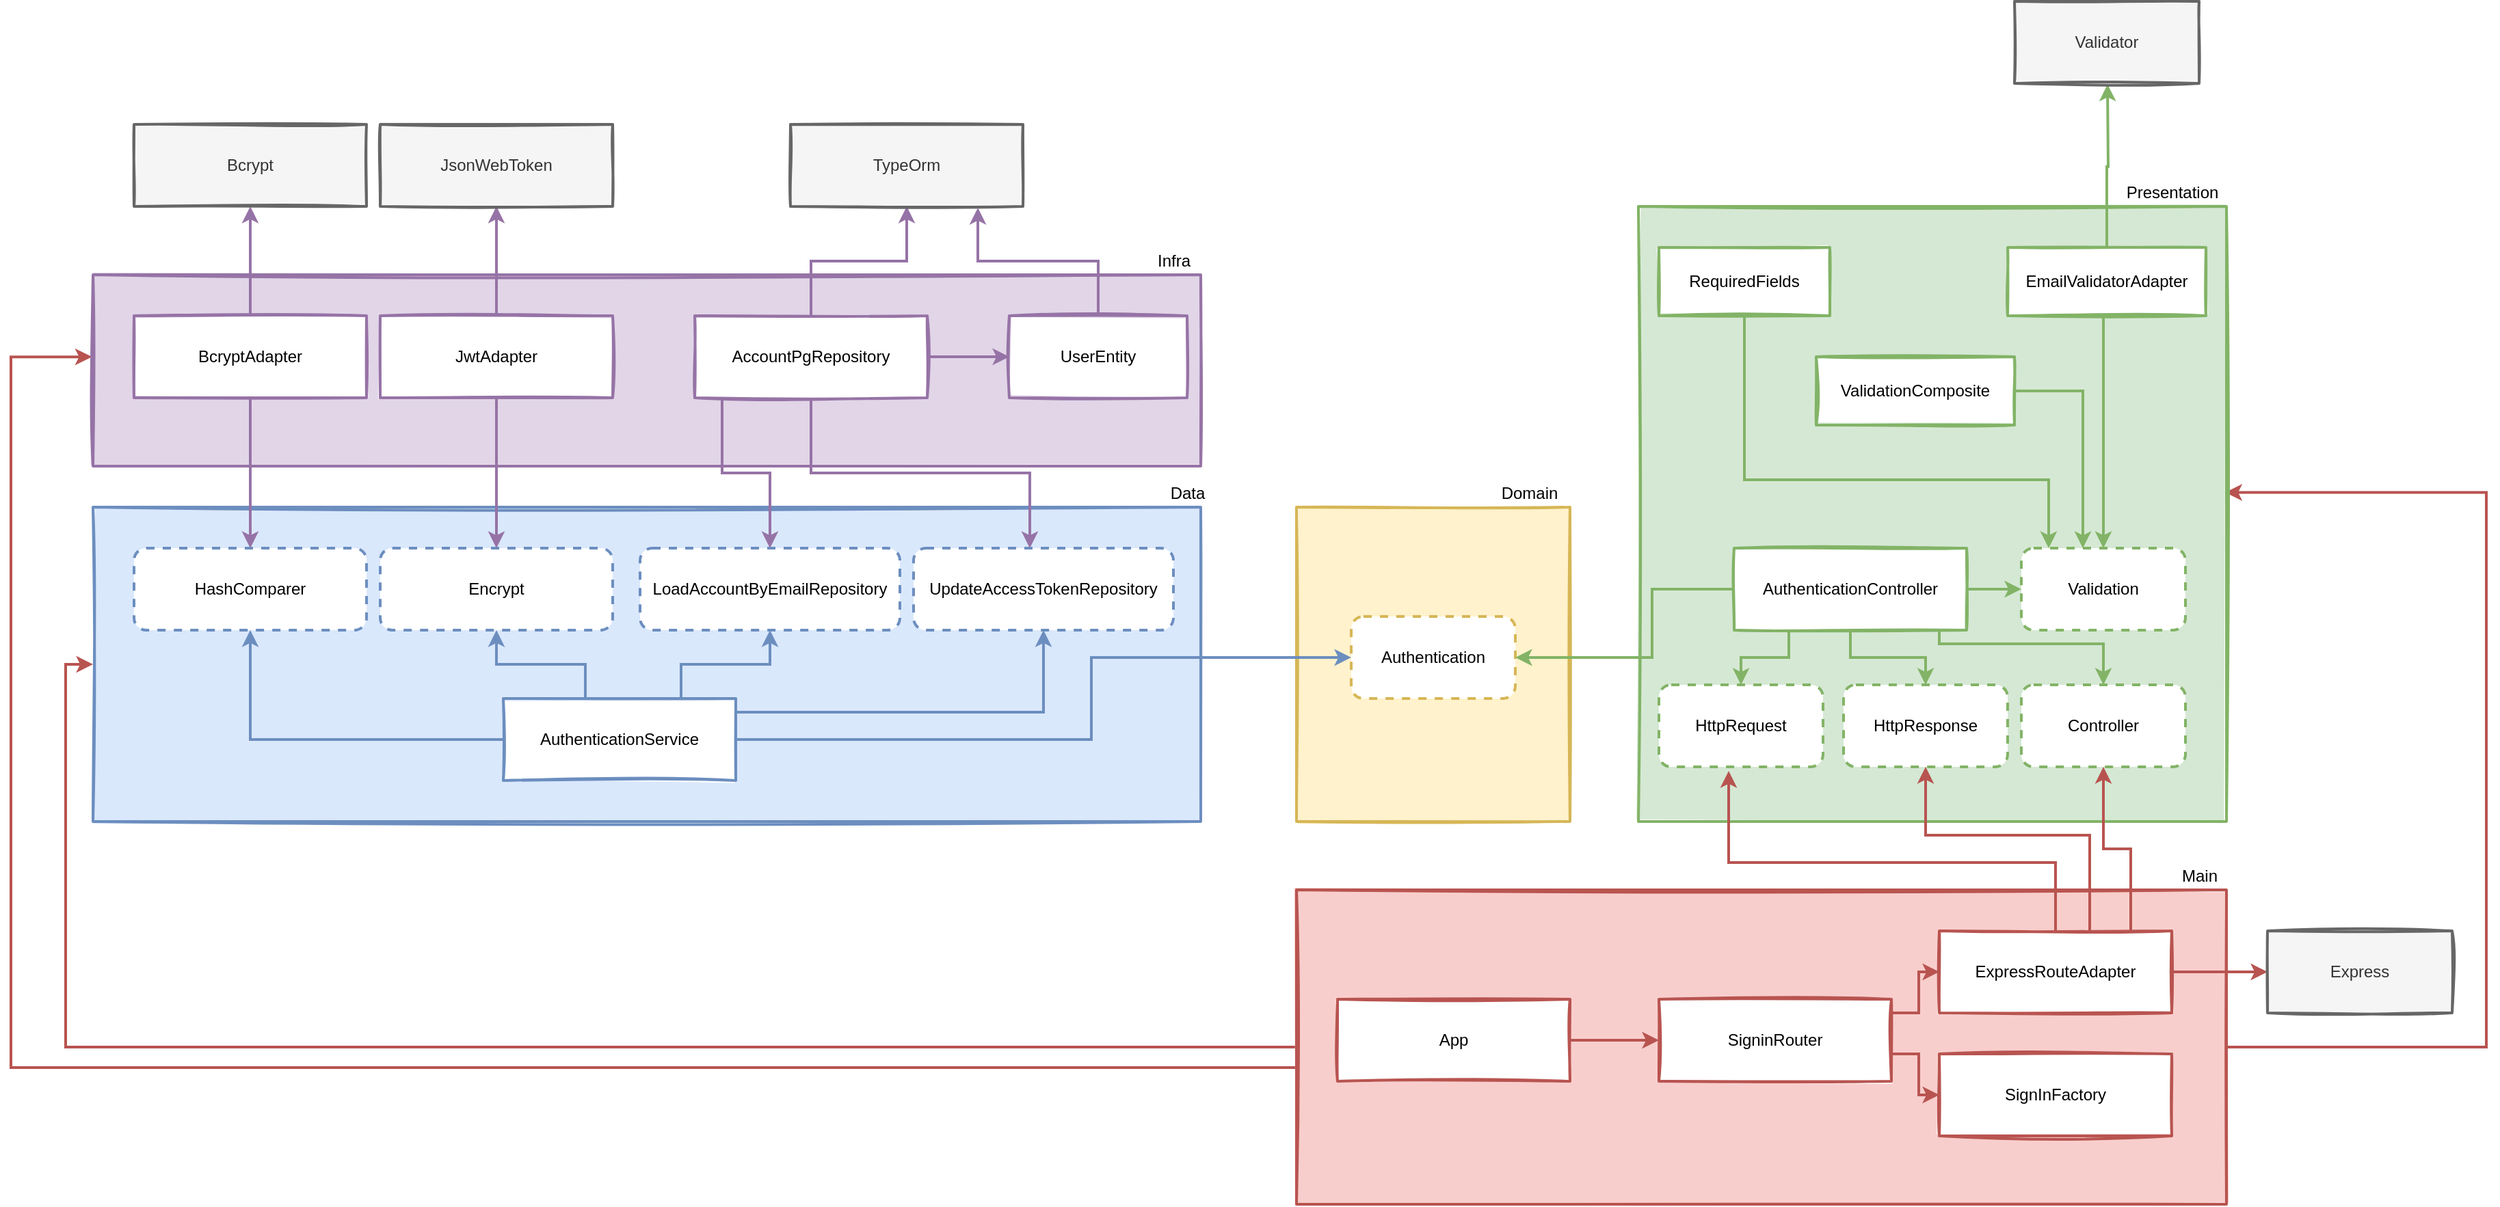 <mxfile version="12.2.4" pages="1"><diagram id="0gVaaJ1LsQKX9ywpsDqI" name="Page-1"><mxGraphModel dx="2417" dy="1859" grid="1" gridSize="10" guides="1" tooltips="1" connect="1" arrows="1" fold="1" page="1" pageScale="1" pageWidth="827" pageHeight="1169" math="0" shadow="0"><root><mxCell id="0"/><mxCell id="1" parent="0"/><mxCell id="267" style="edgeStyle=orthogonalEdgeStyle;rounded=0;orthogonalLoop=1;jettySize=auto;html=1;entryX=0;entryY=0.5;entryDx=0;entryDy=0;strokeColor=#b85450;strokeWidth=2;fillColor=#f8cecc;" edge="1" parent="1" source="270" target="300"><mxGeometry relative="1" as="geometry"/></mxCell><mxCell id="268" style="edgeStyle=orthogonalEdgeStyle;rounded=0;orthogonalLoop=1;jettySize=auto;html=1;entryX=-0.001;entryY=0.429;entryDx=0;entryDy=0;entryPerimeter=0;strokeColor=#b85450;strokeWidth=2;fillColor=#f8cecc;" edge="1" parent="1" source="270" target="312"><mxGeometry relative="1" as="geometry"><Array as="points"><mxPoint x="-940" y="640"/><mxPoint x="-940" y="120"/></Array></mxGeometry></mxCell><mxCell id="269" style="edgeStyle=orthogonalEdgeStyle;rounded=0;orthogonalLoop=1;jettySize=auto;html=1;entryX=0.998;entryY=0.465;entryDx=0;entryDy=0;entryPerimeter=0;strokeColor=#b85450;strokeWidth=2;fillColor=#f8cecc;" edge="1" parent="1" source="270" target="280"><mxGeometry relative="1" as="geometry"><Array as="points"><mxPoint x="870" y="625"/><mxPoint x="870" y="220"/></Array></mxGeometry></mxCell><mxCell id="270" value="" style="rounded=0;whiteSpace=wrap;html=1;strokeColor=#b85450;sketch=1;strokeWidth=2;fillStyle=solid;fillColor=#f8cecc;" vertex="1" parent="1"><mxGeometry y="510" width="680" height="230" as="geometry"/></mxCell><mxCell id="271" style="edgeStyle=orthogonalEdgeStyle;rounded=0;orthogonalLoop=1;jettySize=auto;html=1;entryX=0;entryY=0.5;entryDx=0;entryDy=0;strokeColor=#b85450;strokeWidth=2;fillColor=#f8cecc;" edge="1" parent="1" source="272" target="328"><mxGeometry relative="1" as="geometry"/></mxCell><mxCell id="272" value="ExpressRouteAdapter" style="rounded=0;whiteSpace=wrap;html=1;sketch=1;strokeWidth=2;strokeColor=#b85450;fillColor=#FFFFFF;" vertex="1" parent="1"><mxGeometry x="470" y="540" width="170" height="60" as="geometry"/></mxCell><mxCell id="273" value="SignInFactory" style="rounded=0;whiteSpace=wrap;html=1;sketch=1;strokeWidth=2;strokeColor=#b85450;fillColor=#FFFFFF;" vertex="1" parent="1"><mxGeometry x="470" y="630" width="170" height="60" as="geometry"/></mxCell><mxCell id="274" style="edgeStyle=orthogonalEdgeStyle;rounded=0;orthogonalLoop=1;jettySize=auto;html=1;entryX=0;entryY=0.5;entryDx=0;entryDy=0;fillColor=#f8cecc;strokeColor=#b85450;strokeWidth=2;" edge="1" parent="1" source="276" target="272"><mxGeometry relative="1" as="geometry"><Array as="points"><mxPoint x="455" y="600"/><mxPoint x="455" y="570"/></Array></mxGeometry></mxCell><mxCell id="275" style="edgeStyle=orthogonalEdgeStyle;rounded=0;orthogonalLoop=1;jettySize=auto;html=1;entryX=0;entryY=0.5;entryDx=0;entryDy=0;strokeWidth=2;fillColor=#f8cecc;strokeColor=#b85450;" edge="1" parent="1" source="276" target="273"><mxGeometry relative="1" as="geometry"><Array as="points"><mxPoint x="455" y="630"/><mxPoint x="455" y="660"/></Array></mxGeometry></mxCell><mxCell id="276" value="SigninRouter" style="rounded=0;whiteSpace=wrap;html=1;sketch=1;strokeWidth=2;strokeColor=#b85450;fillColor=#FFFFFF;" vertex="1" parent="1"><mxGeometry x="265" y="590" width="170" height="60" as="geometry"/></mxCell><mxCell id="277" style="edgeStyle=orthogonalEdgeStyle;rounded=0;orthogonalLoop=1;jettySize=auto;html=1;entryX=0;entryY=0.5;entryDx=0;entryDy=0;strokeWidth=2;fillColor=#f8cecc;strokeColor=#b85450;" edge="1" parent="1" source="278" target="276"><mxGeometry relative="1" as="geometry"/></mxCell><mxCell id="278" value="App" style="rounded=0;whiteSpace=wrap;html=1;sketch=1;strokeWidth=2;strokeColor=#b85450;fillColor=#FFFFFF;" vertex="1" parent="1"><mxGeometry x="30" y="590" width="170" height="60" as="geometry"/></mxCell><mxCell id="279" value="Main" style="text;html=1;align=center;verticalAlign=middle;resizable=0;points=[];autosize=1;" vertex="1" parent="1"><mxGeometry x="640" y="490" width="40" height="20" as="geometry"/></mxCell><mxCell id="280" value="" style="rounded=0;whiteSpace=wrap;html=1;fillColor=#d5e8d4;strokeColor=#82b366;sketch=1;strokeWidth=2;fillStyle=solid;" vertex="1" parent="1"><mxGeometry x="250" y="10" width="430" height="450" as="geometry"/></mxCell><mxCell id="281" value="HttpResponse" style="rounded=1;whiteSpace=wrap;html=1;sketch=0;strokeWidth=2;strokeColor=#82b366;fillColor=#FFFFFF;dashed=1;" vertex="1" parent="1"><mxGeometry x="400" y="360" width="120" height="60" as="geometry"/></mxCell><mxCell id="282" value="HttpRequest" style="rounded=1;whiteSpace=wrap;html=1;sketch=0;strokeWidth=2;strokeColor=#82b366;fillColor=#FFFFFF;dashed=1;" vertex="1" parent="1"><mxGeometry x="265" y="360" width="120" height="60" as="geometry"/></mxCell><mxCell id="283" style="edgeStyle=orthogonalEdgeStyle;rounded=0;orthogonalLoop=1;jettySize=auto;html=1;strokeWidth=2;fillColor=#f8cecc;strokeColor=#b85450;" edge="1" parent="1" source="272" target="287"><mxGeometry relative="1" as="geometry"><Array as="points"><mxPoint x="610" y="480"/><mxPoint x="590" y="480"/></Array></mxGeometry></mxCell><mxCell id="284" style="edgeStyle=orthogonalEdgeStyle;rounded=0;orthogonalLoop=1;jettySize=auto;html=1;strokeWidth=2;fillColor=#f8cecc;strokeColor=#b85450;" edge="1" parent="1" source="272" target="281"><mxGeometry relative="1" as="geometry"><Array as="points"><mxPoint x="580" y="470"/><mxPoint x="460" y="470"/></Array></mxGeometry></mxCell><mxCell id="285" style="edgeStyle=orthogonalEdgeStyle;rounded=0;orthogonalLoop=1;jettySize=auto;html=1;entryX=0.425;entryY=1.05;entryDx=0;entryDy=0;entryPerimeter=0;strokeWidth=2;fillColor=#f8cecc;strokeColor=#b85450;" edge="1" parent="1" source="272" target="282"><mxGeometry relative="1" as="geometry"><Array as="points"><mxPoint x="555" y="490"/><mxPoint x="316" y="490"/></Array></mxGeometry></mxCell><mxCell id="286" value="Validation" style="rounded=1;whiteSpace=wrap;html=1;sketch=0;strokeWidth=2;strokeColor=#82b366;fillColor=#FFFFFF;dashed=1;" vertex="1" parent="1"><mxGeometry x="530" y="260" width="120" height="60" as="geometry"/></mxCell><mxCell id="287" value="Controller" style="rounded=1;whiteSpace=wrap;html=1;sketch=0;strokeWidth=2;strokeColor=#82b366;dashed=1;fillColor=#FFFFFF;" vertex="1" parent="1"><mxGeometry x="530" y="360" width="120" height="60" as="geometry"/></mxCell><mxCell id="288" style="edgeStyle=orthogonalEdgeStyle;rounded=0;orthogonalLoop=1;jettySize=auto;html=1;strokeWidth=2;fillColor=#d5e8d4;strokeColor=#82b366;" edge="1" parent="1" source="292" target="282"><mxGeometry relative="1" as="geometry"><Array as="points"><mxPoint x="360" y="340"/><mxPoint x="325" y="340"/></Array></mxGeometry></mxCell><mxCell id="289" style="edgeStyle=orthogonalEdgeStyle;rounded=0;orthogonalLoop=1;jettySize=auto;html=1;strokeWidth=2;fillColor=#d5e8d4;strokeColor=#82b366;" edge="1" parent="1" source="292" target="281"><mxGeometry relative="1" as="geometry"/></mxCell><mxCell id="290" style="edgeStyle=orthogonalEdgeStyle;rounded=0;orthogonalLoop=1;jettySize=auto;html=1;entryX=0.5;entryY=0;entryDx=0;entryDy=0;strokeWidth=2;fillColor=#d5e8d4;strokeColor=#82b366;" edge="1" parent="1" source="292" target="287"><mxGeometry relative="1" as="geometry"><Array as="points"><mxPoint x="470" y="330"/><mxPoint x="590" y="330"/></Array></mxGeometry></mxCell><mxCell id="291" style="edgeStyle=orthogonalEdgeStyle;rounded=0;orthogonalLoop=1;jettySize=auto;html=1;entryX=0;entryY=0.5;entryDx=0;entryDy=0;strokeWidth=2;fillColor=#d5e8d4;strokeColor=#82b366;" edge="1" parent="1" source="292" target="286"><mxGeometry relative="1" as="geometry"/></mxCell><mxCell id="292" value="AuthenticationController" style="rounded=0;whiteSpace=wrap;html=1;sketch=1;strokeWidth=2;strokeColor=#82b366;fillColor=#FFFFFF;" vertex="1" parent="1"><mxGeometry x="320" y="260" width="170" height="60" as="geometry"/></mxCell><mxCell id="293" value="" style="rounded=0;whiteSpace=wrap;html=1;fillColor=#fff2cc;strokeColor=#d6b656;sketch=1;strokeWidth=2;fillStyle=solid;" vertex="1" parent="1"><mxGeometry y="230" width="200" height="230" as="geometry"/></mxCell><mxCell id="294" value="Presentation" style="text;html=1;align=center;verticalAlign=middle;resizable=0;points=[];autosize=1;" vertex="1" parent="1"><mxGeometry x="600" y="-10" width="80" height="20" as="geometry"/></mxCell><mxCell id="295" value="Authentication" style="rounded=1;whiteSpace=wrap;html=1;sketch=0;strokeWidth=2;strokeColor=#d6b656;dashed=1;fillColor=#FFFFFF;" vertex="1" parent="1"><mxGeometry x="40" y="310" width="120" height="60" as="geometry"/></mxCell><mxCell id="296" style="edgeStyle=orthogonalEdgeStyle;rounded=0;orthogonalLoop=1;jettySize=auto;html=1;entryX=1;entryY=0.5;entryDx=0;entryDy=0;strokeWidth=2;fillColor=#d5e8d4;strokeColor=#82b366;" edge="1" parent="1" source="292" target="295"><mxGeometry relative="1" as="geometry"><Array as="points"><mxPoint x="260" y="290"/><mxPoint x="260" y="340"/></Array></mxGeometry></mxCell><mxCell id="297" value="Domain" style="text;html=1;align=center;verticalAlign=middle;resizable=0;points=[];autosize=1;" vertex="1" parent="1"><mxGeometry x="140" y="210" width="60" height="20" as="geometry"/></mxCell><mxCell id="298" style="edgeStyle=orthogonalEdgeStyle;rounded=0;orthogonalLoop=1;jettySize=auto;html=1;entryX=0.5;entryY=1;entryDx=0;entryDy=0;strokeWidth=2;fillColor=#d5e8d4;strokeColor=#82b366;" edge="1" parent="1" source="335"><mxGeometry relative="1" as="geometry"><mxPoint x="593" y="-79.286" as="targetPoint"/></mxGeometry></mxCell><mxCell id="299" style="edgeStyle=orthogonalEdgeStyle;rounded=0;orthogonalLoop=1;jettySize=auto;html=1;strokeWidth=2;fillColor=#d5e8d4;strokeColor=#82b366;" edge="1" parent="1" source="335" target="286"><mxGeometry relative="1" as="geometry"><Array as="points"><mxPoint x="590" y="130"/><mxPoint x="590" y="130"/></Array></mxGeometry></mxCell><mxCell id="300" value="&lt;span style=&quot;color: rgba(0 , 0 , 0 , 0) ; font-family: monospace ; font-size: 0px&quot;&gt;%3CmxGraphModel%3E%3Croot%3E%3CmxCell%20id%3D%220%22%2F%3E%3CmxCell%20id%3D%221%22%20parent%3D%220%22%2F%3E%3CmxCell%20id%3D%222%22%20style%3D%22edgeStyle%3DorthogonalEdgeStyle%3Brounded%3D0%3BorthogonalLoop%3D1%3BjettySize%3Dauto%3Bhtml%3D1%3BstrokeColor%3D%23FF66FF%3BstrokeWidth%3D2%3B%22%20edge%3D%221%22%20parent%3D%221%22%3E%3CmxGeometry%20relative%3D%221%22%20as%3D%22geometry%22%3E%3CmxPoint%20x%3D%22-420%22%20y%3D%22390%22%20as%3D%22sourcePoint%22%2F%3E%3CmxPoint%20x%3D%2240%22%20y%3D%22330%22%20as%3D%22targetPoint%22%2F%3E%3CArray%20as%3D%22points%22%3E%3CmxPoint%20x%3D%22-160%22%20y%3D%22390%22%2F%3E%3CmxPoint%20x%3D%22-160%22%20y%3D%22330%22%2F%3E%3C%2FArray%3E%3C%2FmxGeometry%3E%3C%2FmxCell%3E%3C%2Froot%3E%3C%2FmxGraphModel%3E&lt;/span&gt;" style="rounded=0;whiteSpace=wrap;html=1;sketch=1;strokeWidth=2;fillStyle=solid;strokeColor=#6c8ebf;fillColor=#dae8fc;" vertex="1" parent="1"><mxGeometry x="-880" y="230" width="810" height="230" as="geometry"/></mxCell><mxCell id="301" value="UpdateAccessTokenRepository" style="rounded=1;whiteSpace=wrap;html=1;sketch=0;strokeWidth=2;dashed=1;strokeColor=#6c8ebf;fillColor=#FFFFFF;" vertex="1" parent="1"><mxGeometry x="-280" y="260" width="190" height="60" as="geometry"/></mxCell><mxCell id="302" value="LoadAccountByEmailRepository" style="rounded=1;whiteSpace=wrap;html=1;sketch=0;strokeWidth=2;dashed=1;strokeColor=#6c8ebf;fillColor=#FFFFFF;" vertex="1" parent="1"><mxGeometry x="-480" y="260" width="190" height="60" as="geometry"/></mxCell><mxCell id="303" value="Encrypt" style="rounded=1;whiteSpace=wrap;html=1;sketch=0;strokeWidth=2;dashed=1;strokeColor=#6c8ebf;fillColor=#FFFFFF;" vertex="1" parent="1"><mxGeometry x="-670" y="260" width="170" height="60" as="geometry"/></mxCell><mxCell id="304" value="HashComparer" style="rounded=1;whiteSpace=wrap;html=1;sketch=0;strokeWidth=2;dashed=1;strokeColor=#6c8ebf;fillColor=#FFFFFF;" vertex="1" parent="1"><mxGeometry x="-850" y="260" width="170" height="60" as="geometry"/></mxCell><mxCell id="305" style="edgeStyle=orthogonalEdgeStyle;rounded=0;orthogonalLoop=1;jettySize=auto;html=1;entryX=0.5;entryY=1;entryDx=0;entryDy=0;strokeWidth=2;strokeColor=#6c8ebf;fillColor=#dae8fc;" edge="1" parent="1" source="310" target="301"><mxGeometry relative="1" as="geometry"><Array as="points"><mxPoint x="-185" y="380"/></Array></mxGeometry></mxCell><mxCell id="306" style="edgeStyle=orthogonalEdgeStyle;rounded=0;orthogonalLoop=1;jettySize=auto;html=1;entryX=0.5;entryY=1;entryDx=0;entryDy=0;strokeWidth=2;strokeColor=#6c8ebf;fillColor=#dae8fc;" edge="1" parent="1" source="310" target="302"><mxGeometry relative="1" as="geometry"><Array as="points"><mxPoint x="-450" y="345"/><mxPoint x="-385" y="345"/></Array></mxGeometry></mxCell><mxCell id="307" style="edgeStyle=orthogonalEdgeStyle;rounded=0;orthogonalLoop=1;jettySize=auto;html=1;entryX=0.5;entryY=1;entryDx=0;entryDy=0;strokeWidth=2;strokeColor=#6c8ebf;fillColor=#dae8fc;" edge="1" parent="1" source="310" target="303"><mxGeometry relative="1" as="geometry"><Array as="points"><mxPoint x="-520" y="345"/><mxPoint x="-585" y="345"/></Array></mxGeometry></mxCell><mxCell id="308" style="edgeStyle=orthogonalEdgeStyle;rounded=0;orthogonalLoop=1;jettySize=auto;html=1;entryX=0.5;entryY=1;entryDx=0;entryDy=0;strokeWidth=2;strokeColor=#6c8ebf;fillColor=#dae8fc;" edge="1" parent="1" source="310" target="304"><mxGeometry relative="1" as="geometry"/></mxCell><mxCell id="309" style="edgeStyle=orthogonalEdgeStyle;rounded=0;orthogonalLoop=1;jettySize=auto;html=1;strokeColor=#6c8ebf;strokeWidth=2;fillColor=#dae8fc;" edge="1" parent="1" source="310" target="295"><mxGeometry relative="1" as="geometry"><Array as="points"><mxPoint x="-150" y="400"/><mxPoint x="-150" y="340"/></Array></mxGeometry></mxCell><mxCell id="310" value="AuthenticationService" style="rounded=0;whiteSpace=wrap;html=1;sketch=1;strokeWidth=2;strokeColor=#6c8ebf;fillColor=#FFFFFF;" vertex="1" parent="1"><mxGeometry x="-580" y="370" width="170" height="60" as="geometry"/></mxCell><mxCell id="311" value="Data" style="text;html=1;align=center;verticalAlign=middle;resizable=0;points=[];autosize=1;" vertex="1" parent="1"><mxGeometry x="-100" y="210" width="40" height="20" as="geometry"/></mxCell><mxCell id="312" value="&lt;span style=&quot;color: rgba(0 , 0 , 0 , 0) ; font-family: monospace ; font-size: 0px&quot;&gt;%3CmxGraphModel%3E%3Croot%3E%3CmxCell%20id%3D%220%22%2F%3E%3CmxCell%20id%3D%221%22%20parent%3D%220%22%2F%3E%3CmxCell%20id%3D%222%22%20style%3D%22edgeStyle%3DorthogonalEdgeStyle%3Brounded%3D0%3BorthogonalLoop%3D1%3BjettySize%3Dauto%3Bhtml%3D1%3BstrokeColor%3D%23FF66FF%3BstrokeWidth%3D2%3B%22%20edge%3D%221%22%20parent%3D%221%22%3E%3CmxGeometry%20relative%3D%221%22%20as%3D%22geometry%22%3E%3CmxPoint%20x%3D%22-420%22%20y%3D%22390%22%20as%3D%22sourcePoint%22%2F%3E%3CmxPoint%20x%3D%2240%22%20y%3D%22330%22%20as%3D%22targetPoint%22%2F%3E%3CArray%20as%3D%22points%22%3E%3CmxPoint%20x%3D%22-160%22%20y%3D%22390%22%2F%3E%3CmxPoint%20x%3D%22-160%22%20y%3D%22330%22%2F%3E%3C%2FArray%3E%3C%2FmxGeometry%3E%3C%2FmxCell%3E%3C%2Froot%3E%3C%2FmxGraphModel%3E&lt;/span&gt;" style="rounded=0;whiteSpace=wrap;html=1;sketch=1;strokeWidth=2;fillStyle=solid;strokeColor=#9673a6;fillColor=#e1d5e7;" vertex="1" parent="1"><mxGeometry x="-880" y="60" width="810" height="140" as="geometry"/></mxCell><mxCell id="313" style="edgeStyle=orthogonalEdgeStyle;rounded=0;orthogonalLoop=1;jettySize=auto;html=1;entryX=0.5;entryY=0;entryDx=0;entryDy=0;strokeColor=#9673a6;strokeWidth=2;fillColor=#e1d5e7;" edge="1" parent="1" source="317" target="302"><mxGeometry relative="1" as="geometry"><Array as="points"><mxPoint x="-420" y="205"/><mxPoint x="-385" y="205"/></Array></mxGeometry></mxCell><mxCell id="314" style="edgeStyle=orthogonalEdgeStyle;rounded=0;orthogonalLoop=1;jettySize=auto;html=1;strokeColor=#9673a6;strokeWidth=2;fillColor=#e1d5e7;" edge="1" parent="1" source="317" target="301"><mxGeometry relative="1" as="geometry"><Array as="points"><mxPoint x="-355" y="205"/><mxPoint x="-195" y="205"/></Array></mxGeometry></mxCell><mxCell id="315" style="edgeStyle=orthogonalEdgeStyle;rounded=0;orthogonalLoop=1;jettySize=auto;html=1;entryX=0.5;entryY=1;entryDx=0;entryDy=0;strokeColor=#9673a6;strokeWidth=2;fillColor=#e1d5e7;" edge="1" parent="1" source="317" target="326"><mxGeometry relative="1" as="geometry"/></mxCell><mxCell id="316" style="edgeStyle=orthogonalEdgeStyle;rounded=0;orthogonalLoop=1;jettySize=auto;html=1;entryX=0;entryY=0.5;entryDx=0;entryDy=0;strokeWidth=2;fillColor=#e1d5e7;strokeColor=#9673a6;" edge="1" parent="1" source="317" target="334"><mxGeometry relative="1" as="geometry"/></mxCell><mxCell id="317" value="AccountPgRepository" style="rounded=0;whiteSpace=wrap;html=1;sketch=1;strokeWidth=2;strokeColor=#9673a6;fillColor=#FFFFFF;" vertex="1" parent="1"><mxGeometry x="-440" y="90" width="170" height="60" as="geometry"/></mxCell><mxCell id="318" style="edgeStyle=orthogonalEdgeStyle;rounded=0;orthogonalLoop=1;jettySize=auto;html=1;strokeColor=#9673a6;strokeWidth=2;fillColor=#e1d5e7;" edge="1" parent="1" source="320" target="303"><mxGeometry relative="1" as="geometry"/></mxCell><mxCell id="319" style="edgeStyle=orthogonalEdgeStyle;rounded=0;orthogonalLoop=1;jettySize=auto;html=1;entryX=0.5;entryY=1;entryDx=0;entryDy=0;strokeColor=#9673a6;strokeWidth=2;fillColor=#e1d5e7;" edge="1" parent="1" source="320" target="325"><mxGeometry relative="1" as="geometry"/></mxCell><mxCell id="320" value="JwtAdapter" style="rounded=0;whiteSpace=wrap;html=1;sketch=1;strokeWidth=2;strokeColor=#9673a6;fillColor=#FFFFFF;" vertex="1" parent="1"><mxGeometry x="-670" y="90" width="170" height="60" as="geometry"/></mxCell><mxCell id="321" style="edgeStyle=orthogonalEdgeStyle;rounded=0;orthogonalLoop=1;jettySize=auto;html=1;strokeColor=#9673a6;strokeWidth=2;fillColor=#e1d5e7;" edge="1" parent="1" source="323" target="304"><mxGeometry relative="1" as="geometry"/></mxCell><mxCell id="322" style="edgeStyle=orthogonalEdgeStyle;rounded=0;orthogonalLoop=1;jettySize=auto;html=1;entryX=0.5;entryY=1;entryDx=0;entryDy=0;strokeColor=#9673a6;strokeWidth=2;fillColor=#e1d5e7;" edge="1" parent="1" source="323" target="324"><mxGeometry relative="1" as="geometry"/></mxCell><mxCell id="323" value="BcryptAdapter" style="rounded=0;whiteSpace=wrap;html=1;sketch=1;strokeWidth=2;strokeColor=#9673a6;fillColor=#FFFFFF;" vertex="1" parent="1"><mxGeometry x="-850" y="90" width="170" height="60" as="geometry"/></mxCell><mxCell id="324" value="Bcrypt" style="rounded=0;whiteSpace=wrap;html=1;sketch=1;strokeWidth=2;strokeColor=#666666;fillColor=#f5f5f5;fontColor=#333333;fillStyle=solid;" vertex="1" parent="1"><mxGeometry x="-850" y="-50" width="170" height="60" as="geometry"/></mxCell><mxCell id="325" value="JsonWebToken" style="rounded=0;whiteSpace=wrap;html=1;sketch=1;strokeWidth=2;strokeColor=#666666;fillColor=#f5f5f5;fontColor=#333333;fillStyle=solid;" vertex="1" parent="1"><mxGeometry x="-670" y="-50" width="170" height="60" as="geometry"/></mxCell><mxCell id="326" value="TypeOrm" style="rounded=0;whiteSpace=wrap;html=1;sketch=1;strokeWidth=2;strokeColor=#666666;fillColor=#f5f5f5;fontColor=#333333;fillStyle=solid;" vertex="1" parent="1"><mxGeometry x="-370" y="-50" width="170" height="60" as="geometry"/></mxCell><mxCell id="327" value="Infra" style="text;html=1;align=center;verticalAlign=middle;resizable=0;points=[];autosize=1;" vertex="1" parent="1"><mxGeometry x="-110" y="40" width="40" height="20" as="geometry"/></mxCell><mxCell id="328" value="Express" style="rounded=0;whiteSpace=wrap;html=1;sketch=1;strokeWidth=2;strokeColor=#666666;shadow=0;glass=0;fillStyle=solid;fillColor=#f5f5f5;fontColor=#333333;" vertex="1" parent="1"><mxGeometry x="710" y="540" width="135" height="60" as="geometry"/></mxCell><mxCell id="329" style="edgeStyle=orthogonalEdgeStyle;rounded=0;orthogonalLoop=1;jettySize=auto;html=1;entryX=0.375;entryY=0;entryDx=0;entryDy=0;entryPerimeter=0;strokeWidth=2;fillColor=#d5e8d4;strokeColor=#82b366;" edge="1" parent="1" source="330" target="286"><mxGeometry relative="1" as="geometry"/></mxCell><mxCell id="330" value="ValidationComposite" style="rounded=0;whiteSpace=wrap;html=1;sketch=1;strokeWidth=2;strokeColor=#82b366;fillColor=#FFFFFF;" vertex="1" parent="1"><mxGeometry x="380" y="120" width="145" height="50" as="geometry"/></mxCell><mxCell id="331" style="edgeStyle=orthogonalEdgeStyle;rounded=0;orthogonalLoop=1;jettySize=auto;html=1;strokeWidth=2;fillColor=#d5e8d4;strokeColor=#82b366;" edge="1" parent="1" source="332" target="286"><mxGeometry relative="1" as="geometry"><Array as="points"><mxPoint x="328" y="210"/><mxPoint x="550" y="210"/></Array></mxGeometry></mxCell><mxCell id="332" value="RequiredFields" style="rounded=0;whiteSpace=wrap;html=1;sketch=1;strokeWidth=2;strokeColor=#82b366;fillColor=#FFFFFF;" vertex="1" parent="1"><mxGeometry x="265" y="40" width="125" height="50" as="geometry"/></mxCell><mxCell id="333" style="edgeStyle=orthogonalEdgeStyle;rounded=0;orthogonalLoop=1;jettySize=auto;html=1;entryX=0.806;entryY=1.017;entryDx=0;entryDy=0;entryPerimeter=0;strokeWidth=2;fillColor=#e1d5e7;strokeColor=#9673a6;" edge="1" parent="1" source="334" target="326"><mxGeometry relative="1" as="geometry"/></mxCell><mxCell id="334" value="UserEntity" style="rounded=0;whiteSpace=wrap;html=1;sketch=1;strokeWidth=2;strokeColor=#9673a6;fillColor=#FFFFFF;" vertex="1" parent="1"><mxGeometry x="-210" y="90" width="130" height="60" as="geometry"/></mxCell><mxCell id="335" value="EmailValidatorAdapter" style="rounded=0;whiteSpace=wrap;html=1;sketch=1;strokeWidth=2;strokeColor=#82b366;fillColor=#FFFFFF;" vertex="1" parent="1"><mxGeometry x="520" y="40" width="145" height="50" as="geometry"/></mxCell><mxCell id="336" value="Validator" style="rounded=0;whiteSpace=wrap;html=1;sketch=1;strokeWidth=2;strokeColor=#666666;shadow=0;glass=0;fillStyle=solid;fillColor=#f5f5f5;fontColor=#333333;" vertex="1" parent="1"><mxGeometry x="525" y="-140" width="135" height="60" as="geometry"/></mxCell></root></mxGraphModel></diagram></mxfile>
